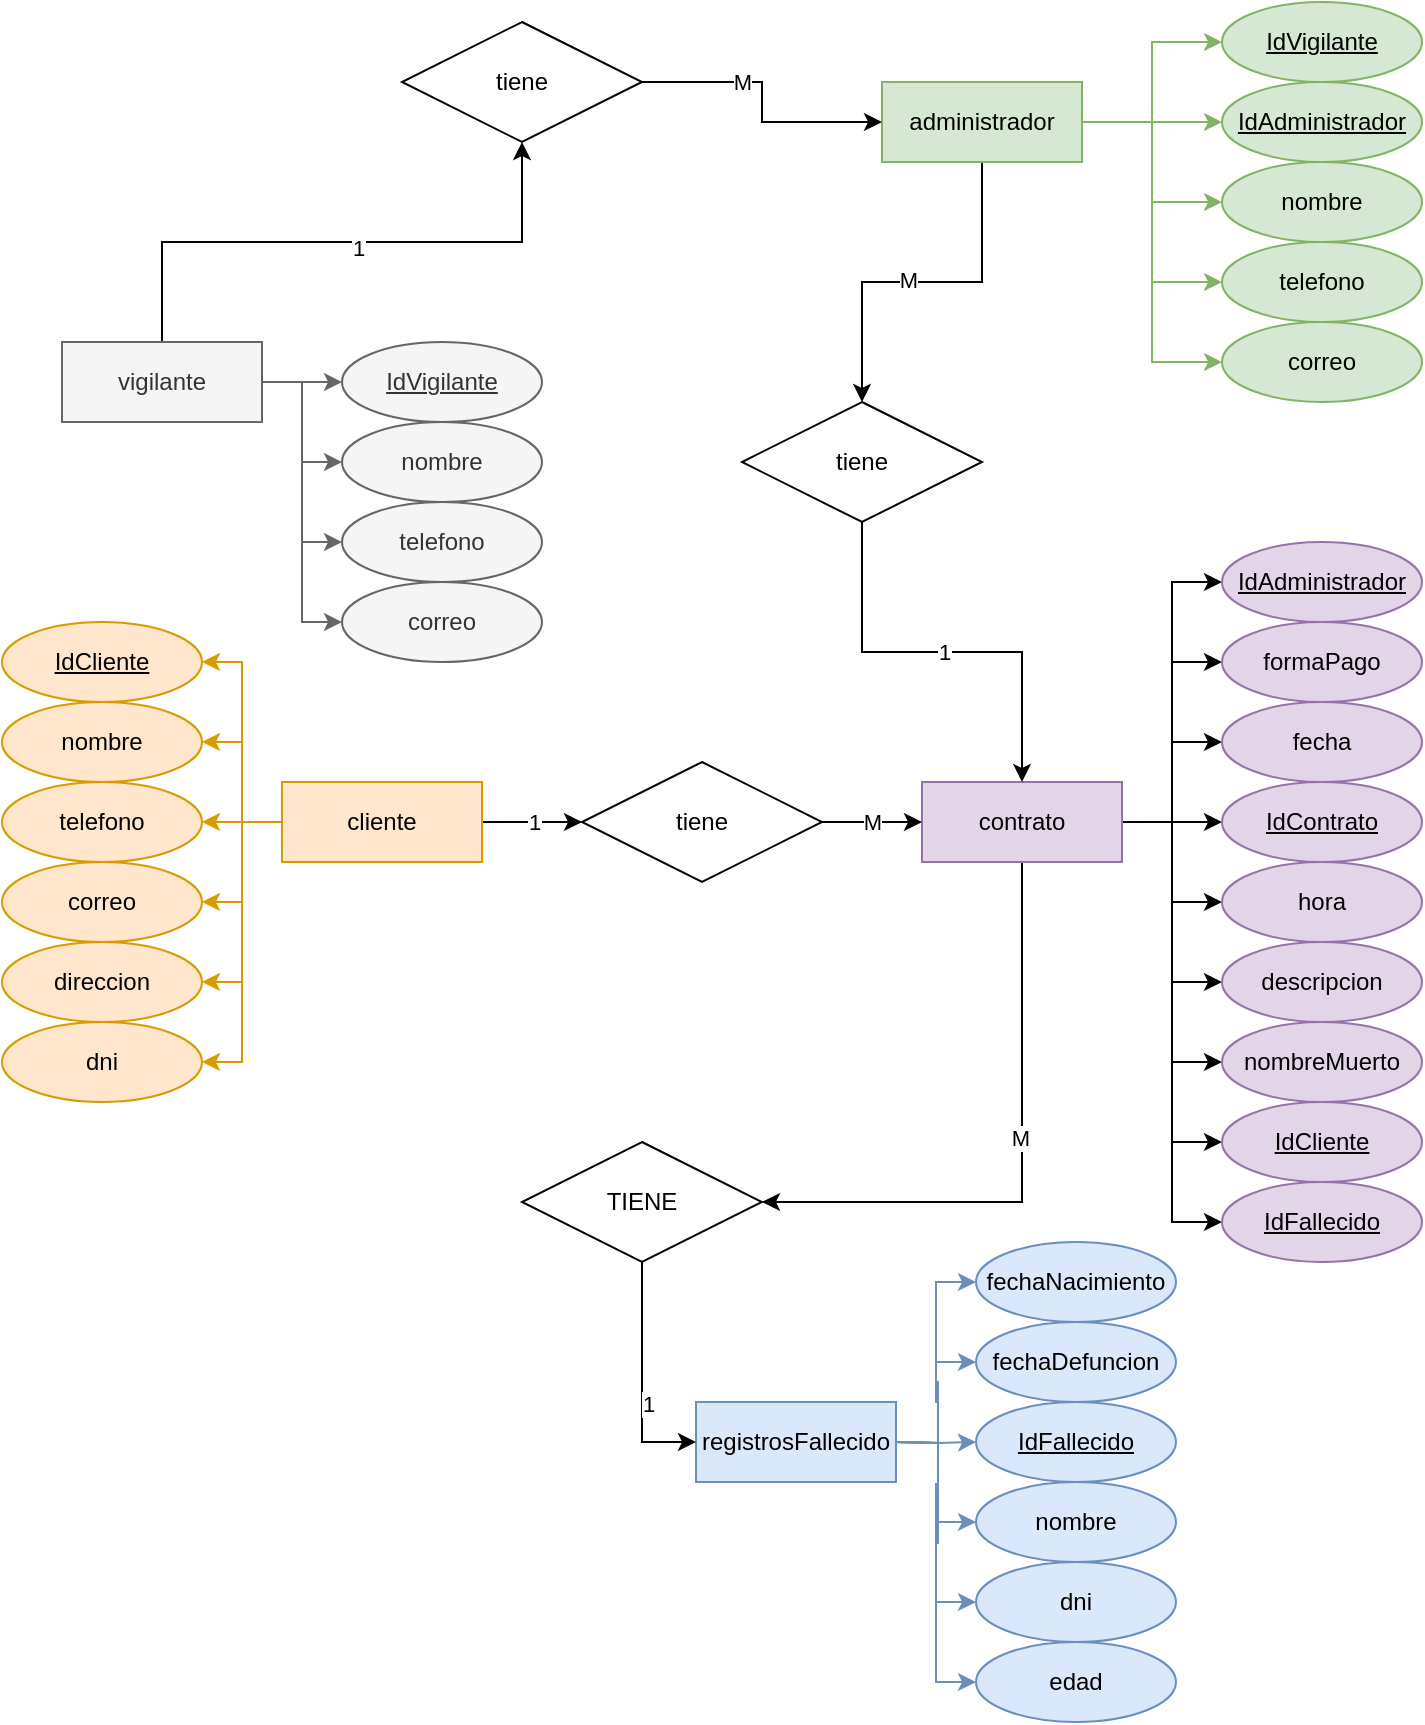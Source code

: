 <mxfile version="24.2.2" type="github">
  <diagram id="R2lEEEUBdFMjLlhIrx00" name="Page-1">
    <mxGraphModel dx="1639" dy="946" grid="1" gridSize="10" guides="1" tooltips="1" connect="1" arrows="1" fold="1" page="1" pageScale="1" pageWidth="850" pageHeight="1100" math="0" shadow="0" extFonts="Permanent Marker^https://fonts.googleapis.com/css?family=Permanent+Marker">
      <root>
        <mxCell id="0" />
        <mxCell id="1" parent="0" />
        <mxCell id="orwoNpzJjQgzfBhsVVfo-14" style="edgeStyle=orthogonalEdgeStyle;rounded=0;orthogonalLoop=1;jettySize=auto;html=1;entryX=1;entryY=0.5;entryDx=0;entryDy=0;fillColor=#ffe6cc;strokeColor=#d79b00;" parent="1" source="orwoNpzJjQgzfBhsVVfo-1" target="orwoNpzJjQgzfBhsVVfo-11" edge="1">
          <mxGeometry relative="1" as="geometry" />
        </mxCell>
        <mxCell id="orwoNpzJjQgzfBhsVVfo-15" style="edgeStyle=orthogonalEdgeStyle;rounded=0;orthogonalLoop=1;jettySize=auto;html=1;fillColor=#ffe6cc;strokeColor=#d79b00;" parent="1" source="orwoNpzJjQgzfBhsVVfo-1" target="orwoNpzJjQgzfBhsVVfo-9" edge="1">
          <mxGeometry relative="1" as="geometry" />
        </mxCell>
        <mxCell id="orwoNpzJjQgzfBhsVVfo-16" style="edgeStyle=orthogonalEdgeStyle;rounded=0;orthogonalLoop=1;jettySize=auto;html=1;entryX=1;entryY=0.5;entryDx=0;entryDy=0;fillColor=#ffe6cc;strokeColor=#d79b00;" parent="1" source="orwoNpzJjQgzfBhsVVfo-1" target="orwoNpzJjQgzfBhsVVfo-7" edge="1">
          <mxGeometry relative="1" as="geometry" />
        </mxCell>
        <mxCell id="orwoNpzJjQgzfBhsVVfo-17" style="edgeStyle=orthogonalEdgeStyle;rounded=0;orthogonalLoop=1;jettySize=auto;html=1;entryX=1;entryY=0.5;entryDx=0;entryDy=0;fillColor=#ffe6cc;strokeColor=#d79b00;" parent="1" source="orwoNpzJjQgzfBhsVVfo-1" target="orwoNpzJjQgzfBhsVVfo-12" edge="1">
          <mxGeometry relative="1" as="geometry" />
        </mxCell>
        <mxCell id="orwoNpzJjQgzfBhsVVfo-18" style="edgeStyle=orthogonalEdgeStyle;rounded=0;orthogonalLoop=1;jettySize=auto;html=1;entryX=1;entryY=0.5;entryDx=0;entryDy=0;fillColor=#ffe6cc;strokeColor=#d79b00;" parent="1" source="orwoNpzJjQgzfBhsVVfo-1" target="orwoNpzJjQgzfBhsVVfo-13" edge="1">
          <mxGeometry relative="1" as="geometry" />
        </mxCell>
        <mxCell id="orwoNpzJjQgzfBhsVVfo-54" style="edgeStyle=orthogonalEdgeStyle;rounded=0;orthogonalLoop=1;jettySize=auto;html=1;entryX=1;entryY=0.5;entryDx=0;entryDy=0;fillColor=#ffe6cc;strokeColor=#d79b00;" parent="1" source="orwoNpzJjQgzfBhsVVfo-1" target="orwoNpzJjQgzfBhsVVfo-51" edge="1">
          <mxGeometry relative="1" as="geometry" />
        </mxCell>
        <mxCell id="orwoNpzJjQgzfBhsVVfo-78" value="" style="edgeStyle=orthogonalEdgeStyle;rounded=0;orthogonalLoop=1;jettySize=auto;html=1;" parent="1" source="orwoNpzJjQgzfBhsVVfo-1" target="orwoNpzJjQgzfBhsVVfo-77" edge="1">
          <mxGeometry relative="1" as="geometry" />
        </mxCell>
        <mxCell id="orwoNpzJjQgzfBhsVVfo-86" value="1" style="edgeLabel;html=1;align=center;verticalAlign=middle;resizable=0;points=[];" parent="orwoNpzJjQgzfBhsVVfo-78" vertex="1" connectable="0">
          <mxGeometry x="0.04" relative="1" as="geometry">
            <mxPoint as="offset" />
          </mxGeometry>
        </mxCell>
        <mxCell id="orwoNpzJjQgzfBhsVVfo-1" value="cliente" style="whiteSpace=wrap;html=1;align=center;fillColor=#ffe6cc;strokeColor=#d79b00;" parent="1" vertex="1">
          <mxGeometry x="200" y="490" width="100" height="40" as="geometry" />
        </mxCell>
        <mxCell id="orwoNpzJjQgzfBhsVVfo-108" style="edgeStyle=orthogonalEdgeStyle;rounded=0;orthogonalLoop=1;jettySize=auto;html=1;entryX=0;entryY=0.5;entryDx=0;entryDy=0;fillColor=#d5e8d4;strokeColor=#82b366;" parent="1" source="orwoNpzJjQgzfBhsVVfo-2" target="orwoNpzJjQgzfBhsVVfo-100" edge="1">
          <mxGeometry relative="1" as="geometry" />
        </mxCell>
        <mxCell id="orwoNpzJjQgzfBhsVVfo-109" style="edgeStyle=orthogonalEdgeStyle;rounded=0;orthogonalLoop=1;jettySize=auto;html=1;entryX=0;entryY=0.5;entryDx=0;entryDy=0;fillColor=#d5e8d4;strokeColor=#82b366;" parent="1" source="orwoNpzJjQgzfBhsVVfo-2" target="orwoNpzJjQgzfBhsVVfo-101" edge="1">
          <mxGeometry relative="1" as="geometry" />
        </mxCell>
        <mxCell id="orwoNpzJjQgzfBhsVVfo-110" style="edgeStyle=orthogonalEdgeStyle;rounded=0;orthogonalLoop=1;jettySize=auto;html=1;entryX=0;entryY=0.5;entryDx=0;entryDy=0;fillColor=#d5e8d4;strokeColor=#82b366;" parent="1" source="orwoNpzJjQgzfBhsVVfo-2" target="orwoNpzJjQgzfBhsVVfo-102" edge="1">
          <mxGeometry relative="1" as="geometry" />
        </mxCell>
        <mxCell id="orwoNpzJjQgzfBhsVVfo-111" style="edgeStyle=orthogonalEdgeStyle;rounded=0;orthogonalLoop=1;jettySize=auto;html=1;entryX=0;entryY=0.5;entryDx=0;entryDy=0;fillColor=#d5e8d4;strokeColor=#82b366;" parent="1" source="orwoNpzJjQgzfBhsVVfo-2" target="orwoNpzJjQgzfBhsVVfo-103" edge="1">
          <mxGeometry relative="1" as="geometry" />
        </mxCell>
        <mxCell id="g3KaiuwsaUGsoX71V1ZJ-22" style="edgeStyle=orthogonalEdgeStyle;rounded=0;orthogonalLoop=1;jettySize=auto;html=1;entryX=0;entryY=0.5;entryDx=0;entryDy=0;fillColor=#d5e8d4;strokeColor=#82b366;" edge="1" parent="1" source="orwoNpzJjQgzfBhsVVfo-2" target="g3KaiuwsaUGsoX71V1ZJ-21">
          <mxGeometry relative="1" as="geometry" />
        </mxCell>
        <mxCell id="g3KaiuwsaUGsoX71V1ZJ-23" style="edgeStyle=orthogonalEdgeStyle;rounded=0;orthogonalLoop=1;jettySize=auto;html=1;entryX=0.5;entryY=0;entryDx=0;entryDy=0;" edge="1" parent="1" source="orwoNpzJjQgzfBhsVVfo-2" target="g3KaiuwsaUGsoX71V1ZJ-6">
          <mxGeometry relative="1" as="geometry" />
        </mxCell>
        <mxCell id="g3KaiuwsaUGsoX71V1ZJ-24" value="M" style="edgeLabel;html=1;align=center;verticalAlign=middle;resizable=0;points=[];" vertex="1" connectable="0" parent="g3KaiuwsaUGsoX71V1ZJ-23">
          <mxGeometry x="0.076" y="-1" relative="1" as="geometry">
            <mxPoint as="offset" />
          </mxGeometry>
        </mxCell>
        <mxCell id="orwoNpzJjQgzfBhsVVfo-2" value="administrador" style="whiteSpace=wrap;html=1;align=center;fillColor=#d5e8d4;strokeColor=#82b366;" parent="1" vertex="1">
          <mxGeometry x="500" y="140" width="100" height="40" as="geometry" />
        </mxCell>
        <mxCell id="orwoNpzJjQgzfBhsVVfo-58" style="edgeStyle=orthogonalEdgeStyle;rounded=0;orthogonalLoop=1;jettySize=auto;html=1;entryX=0;entryY=0.5;entryDx=0;entryDy=0;fillColor=#dae8fc;strokeColor=#6c8ebf;" parent="1" target="orwoNpzJjQgzfBhsVVfo-56" edge="1">
          <mxGeometry relative="1" as="geometry">
            <mxPoint x="507" y="820" as="sourcePoint" />
          </mxGeometry>
        </mxCell>
        <mxCell id="orwoNpzJjQgzfBhsVVfo-59" style="edgeStyle=orthogonalEdgeStyle;rounded=0;orthogonalLoop=1;jettySize=auto;html=1;entryX=0;entryY=0.5;entryDx=0;entryDy=0;fillColor=#dae8fc;strokeColor=#6c8ebf;" parent="1" target="orwoNpzJjQgzfBhsVVfo-49" edge="1">
          <mxGeometry relative="1" as="geometry">
            <mxPoint x="507" y="820" as="sourcePoint" />
          </mxGeometry>
        </mxCell>
        <mxCell id="orwoNpzJjQgzfBhsVVfo-60" style="edgeStyle=orthogonalEdgeStyle;rounded=0;orthogonalLoop=1;jettySize=auto;html=1;entryX=0;entryY=0.5;entryDx=0;entryDy=0;fillColor=#dae8fc;strokeColor=#6c8ebf;" parent="1" target="orwoNpzJjQgzfBhsVVfo-48" edge="1">
          <mxGeometry relative="1" as="geometry">
            <mxPoint x="507" y="820" as="sourcePoint" />
          </mxGeometry>
        </mxCell>
        <mxCell id="orwoNpzJjQgzfBhsVVfo-61" style="edgeStyle=orthogonalEdgeStyle;rounded=0;orthogonalLoop=1;jettySize=auto;html=1;entryX=0;entryY=0.5;entryDx=0;entryDy=0;fillColor=#dae8fc;strokeColor=#6c8ebf;" parent="1" target="orwoNpzJjQgzfBhsVVfo-50" edge="1">
          <mxGeometry relative="1" as="geometry">
            <mxPoint x="507" y="820" as="sourcePoint" />
          </mxGeometry>
        </mxCell>
        <mxCell id="orwoNpzJjQgzfBhsVVfo-62" style="edgeStyle=orthogonalEdgeStyle;rounded=0;orthogonalLoop=1;jettySize=auto;html=1;entryX=0;entryY=0.5;entryDx=0;entryDy=0;fillColor=#dae8fc;strokeColor=#6c8ebf;" parent="1" target="orwoNpzJjQgzfBhsVVfo-55" edge="1">
          <mxGeometry relative="1" as="geometry">
            <mxPoint x="507" y="820" as="sourcePoint" />
          </mxGeometry>
        </mxCell>
        <mxCell id="orwoNpzJjQgzfBhsVVfo-63" style="edgeStyle=orthogonalEdgeStyle;rounded=0;orthogonalLoop=1;jettySize=auto;html=1;entryX=0;entryY=0.5;entryDx=0;entryDy=0;fillColor=#dae8fc;strokeColor=#6c8ebf;" parent="1" target="orwoNpzJjQgzfBhsVVfo-57" edge="1">
          <mxGeometry relative="1" as="geometry">
            <mxPoint x="507" y="820" as="sourcePoint" />
          </mxGeometry>
        </mxCell>
        <mxCell id="orwoNpzJjQgzfBhsVVfo-3" value="registrosFallecido" style="whiteSpace=wrap;html=1;align=center;fillColor=#dae8fc;strokeColor=#6c8ebf;" parent="1" vertex="1">
          <mxGeometry x="407" y="800" width="100" height="40" as="geometry" />
        </mxCell>
        <mxCell id="orwoNpzJjQgzfBhsVVfo-150" style="edgeStyle=orthogonalEdgeStyle;rounded=0;orthogonalLoop=1;jettySize=auto;html=1;entryX=0;entryY=0.5;entryDx=0;entryDy=0;fillColor=#f5f5f5;strokeColor=#666666;" parent="1" source="orwoNpzJjQgzfBhsVVfo-4" target="orwoNpzJjQgzfBhsVVfo-146" edge="1">
          <mxGeometry relative="1" as="geometry" />
        </mxCell>
        <mxCell id="orwoNpzJjQgzfBhsVVfo-151" style="edgeStyle=orthogonalEdgeStyle;rounded=0;orthogonalLoop=1;jettySize=auto;html=1;entryX=0;entryY=0.5;entryDx=0;entryDy=0;fillColor=#f5f5f5;strokeColor=#666666;" parent="1" source="orwoNpzJjQgzfBhsVVfo-4" target="orwoNpzJjQgzfBhsVVfo-147" edge="1">
          <mxGeometry relative="1" as="geometry" />
        </mxCell>
        <mxCell id="orwoNpzJjQgzfBhsVVfo-152" style="edgeStyle=orthogonalEdgeStyle;rounded=0;orthogonalLoop=1;jettySize=auto;html=1;entryX=0;entryY=0.5;entryDx=0;entryDy=0;fillColor=#f5f5f5;strokeColor=#666666;" parent="1" source="orwoNpzJjQgzfBhsVVfo-4" target="orwoNpzJjQgzfBhsVVfo-148" edge="1">
          <mxGeometry relative="1" as="geometry" />
        </mxCell>
        <mxCell id="orwoNpzJjQgzfBhsVVfo-153" style="edgeStyle=orthogonalEdgeStyle;rounded=0;orthogonalLoop=1;jettySize=auto;html=1;entryX=0;entryY=0.5;entryDx=0;entryDy=0;fillColor=#f5f5f5;strokeColor=#666666;" parent="1" source="orwoNpzJjQgzfBhsVVfo-4" target="orwoNpzJjQgzfBhsVVfo-149" edge="1">
          <mxGeometry relative="1" as="geometry" />
        </mxCell>
        <mxCell id="g3KaiuwsaUGsoX71V1ZJ-15" style="edgeStyle=orthogonalEdgeStyle;rounded=0;orthogonalLoop=1;jettySize=auto;html=1;entryX=0.5;entryY=1;entryDx=0;entryDy=0;" edge="1" parent="1" source="orwoNpzJjQgzfBhsVVfo-4" target="g3KaiuwsaUGsoX71V1ZJ-14">
          <mxGeometry relative="1" as="geometry">
            <Array as="points">
              <mxPoint x="140" y="220" />
              <mxPoint x="320" y="220" />
            </Array>
          </mxGeometry>
        </mxCell>
        <mxCell id="g3KaiuwsaUGsoX71V1ZJ-18" value="1" style="edgeLabel;html=1;align=center;verticalAlign=middle;resizable=0;points=[];" vertex="1" connectable="0" parent="g3KaiuwsaUGsoX71V1ZJ-15">
          <mxGeometry x="0.058" y="-3" relative="1" as="geometry">
            <mxPoint as="offset" />
          </mxGeometry>
        </mxCell>
        <mxCell id="orwoNpzJjQgzfBhsVVfo-4" value="vigilante" style="whiteSpace=wrap;html=1;align=center;fillColor=#f5f5f5;strokeColor=#666666;fontColor=#333333;" parent="1" vertex="1">
          <mxGeometry x="90" y="270" width="100" height="40" as="geometry" />
        </mxCell>
        <mxCell id="orwoNpzJjQgzfBhsVVfo-71" style="edgeStyle=orthogonalEdgeStyle;rounded=0;orthogonalLoop=1;jettySize=auto;html=1;entryX=0;entryY=0.5;entryDx=0;entryDy=0;" parent="1" source="orwoNpzJjQgzfBhsVVfo-5" target="orwoNpzJjQgzfBhsVVfo-67" edge="1">
          <mxGeometry relative="1" as="geometry" />
        </mxCell>
        <mxCell id="orwoNpzJjQgzfBhsVVfo-72" style="edgeStyle=orthogonalEdgeStyle;rounded=0;orthogonalLoop=1;jettySize=auto;html=1;entryX=0;entryY=0.5;entryDx=0;entryDy=0;" parent="1" source="orwoNpzJjQgzfBhsVVfo-5" target="orwoNpzJjQgzfBhsVVfo-70" edge="1">
          <mxGeometry relative="1" as="geometry" />
        </mxCell>
        <mxCell id="orwoNpzJjQgzfBhsVVfo-73" style="edgeStyle=orthogonalEdgeStyle;rounded=0;orthogonalLoop=1;jettySize=auto;html=1;entryX=0;entryY=0.5;entryDx=0;entryDy=0;" parent="1" source="orwoNpzJjQgzfBhsVVfo-5" target="orwoNpzJjQgzfBhsVVfo-65" edge="1">
          <mxGeometry relative="1" as="geometry" />
        </mxCell>
        <mxCell id="orwoNpzJjQgzfBhsVVfo-74" style="edgeStyle=orthogonalEdgeStyle;rounded=0;orthogonalLoop=1;jettySize=auto;html=1;entryX=0;entryY=0.5;entryDx=0;entryDy=0;" parent="1" source="orwoNpzJjQgzfBhsVVfo-5" target="orwoNpzJjQgzfBhsVVfo-64" edge="1">
          <mxGeometry relative="1" as="geometry" />
        </mxCell>
        <mxCell id="orwoNpzJjQgzfBhsVVfo-75" style="edgeStyle=orthogonalEdgeStyle;rounded=0;orthogonalLoop=1;jettySize=auto;html=1;entryX=0;entryY=0.5;entryDx=0;entryDy=0;" parent="1" source="orwoNpzJjQgzfBhsVVfo-5" target="orwoNpzJjQgzfBhsVVfo-66" edge="1">
          <mxGeometry relative="1" as="geometry" />
        </mxCell>
        <mxCell id="orwoNpzJjQgzfBhsVVfo-76" style="edgeStyle=orthogonalEdgeStyle;rounded=0;orthogonalLoop=1;jettySize=auto;html=1;entryX=0;entryY=0.5;entryDx=0;entryDy=0;" parent="1" source="orwoNpzJjQgzfBhsVVfo-5" target="orwoNpzJjQgzfBhsVVfo-69" edge="1">
          <mxGeometry relative="1" as="geometry" />
        </mxCell>
        <mxCell id="orwoNpzJjQgzfBhsVVfo-89" style="edgeStyle=orthogonalEdgeStyle;rounded=0;orthogonalLoop=1;jettySize=auto;html=1;entryX=0;entryY=0.5;entryDx=0;entryDy=0;" parent="1" source="orwoNpzJjQgzfBhsVVfo-5" target="orwoNpzJjQgzfBhsVVfo-88" edge="1">
          <mxGeometry relative="1" as="geometry" />
        </mxCell>
        <mxCell id="orwoNpzJjQgzfBhsVVfo-95" style="edgeStyle=orthogonalEdgeStyle;rounded=0;orthogonalLoop=1;jettySize=auto;html=1;entryX=1;entryY=0.5;entryDx=0;entryDy=0;" parent="1" source="orwoNpzJjQgzfBhsVVfo-5" target="orwoNpzJjQgzfBhsVVfo-90" edge="1">
          <mxGeometry relative="1" as="geometry">
            <Array as="points">
              <mxPoint x="570" y="700" />
            </Array>
          </mxGeometry>
        </mxCell>
        <mxCell id="orwoNpzJjQgzfBhsVVfo-96" value="M" style="edgeLabel;html=1;align=center;verticalAlign=middle;resizable=0;points=[];" parent="orwoNpzJjQgzfBhsVVfo-95" vertex="1" connectable="0">
          <mxGeometry x="-0.08" y="-1" relative="1" as="geometry">
            <mxPoint as="offset" />
          </mxGeometry>
        </mxCell>
        <mxCell id="orwoNpzJjQgzfBhsVVfo-99" style="edgeStyle=orthogonalEdgeStyle;rounded=0;orthogonalLoop=1;jettySize=auto;html=1;entryX=0;entryY=0.5;entryDx=0;entryDy=0;" parent="1" source="orwoNpzJjQgzfBhsVVfo-5" target="orwoNpzJjQgzfBhsVVfo-98" edge="1">
          <mxGeometry relative="1" as="geometry" />
        </mxCell>
        <mxCell id="orwoNpzJjQgzfBhsVVfo-134" style="edgeStyle=orthogonalEdgeStyle;rounded=0;orthogonalLoop=1;jettySize=auto;html=1;entryX=0;entryY=0.5;entryDx=0;entryDy=0;" parent="1" source="orwoNpzJjQgzfBhsVVfo-5" target="orwoNpzJjQgzfBhsVVfo-130" edge="1">
          <mxGeometry relative="1" as="geometry" />
        </mxCell>
        <mxCell id="orwoNpzJjQgzfBhsVVfo-5" value="contrato" style="whiteSpace=wrap;html=1;align=center;fillColor=#e1d5e7;strokeColor=#9673a6;" parent="1" vertex="1">
          <mxGeometry x="520" y="490" width="100" height="40" as="geometry" />
        </mxCell>
        <mxCell id="orwoNpzJjQgzfBhsVVfo-7" value="IdCliente" style="ellipse;whiteSpace=wrap;html=1;align=center;fontStyle=4;fillColor=#ffe6cc;strokeColor=#d79b00;" parent="1" vertex="1">
          <mxGeometry x="60" y="410" width="100" height="40" as="geometry" />
        </mxCell>
        <mxCell id="orwoNpzJjQgzfBhsVVfo-9" value="nombre" style="ellipse;whiteSpace=wrap;html=1;align=center;fillColor=#ffe6cc;strokeColor=#d79b00;" parent="1" vertex="1">
          <mxGeometry x="60" y="450" width="100" height="40" as="geometry" />
        </mxCell>
        <mxCell id="orwoNpzJjQgzfBhsVVfo-11" value="telefono" style="ellipse;whiteSpace=wrap;html=1;align=center;fillColor=#ffe6cc;strokeColor=#d79b00;" parent="1" vertex="1">
          <mxGeometry x="60" y="490" width="100" height="40" as="geometry" />
        </mxCell>
        <mxCell id="orwoNpzJjQgzfBhsVVfo-12" value="correo" style="ellipse;whiteSpace=wrap;html=1;align=center;fillColor=#ffe6cc;strokeColor=#d79b00;" parent="1" vertex="1">
          <mxGeometry x="60" y="530" width="100" height="40" as="geometry" />
        </mxCell>
        <mxCell id="orwoNpzJjQgzfBhsVVfo-13" value="direccion" style="ellipse;whiteSpace=wrap;html=1;align=center;fillColor=#ffe6cc;strokeColor=#d79b00;" parent="1" vertex="1">
          <mxGeometry x="60" y="570" width="100" height="40" as="geometry" />
        </mxCell>
        <mxCell id="orwoNpzJjQgzfBhsVVfo-48" value="IdFallecido" style="ellipse;whiteSpace=wrap;html=1;align=center;fontStyle=4;fillColor=#dae8fc;strokeColor=#6c8ebf;" parent="1" vertex="1">
          <mxGeometry x="547" y="800" width="100" height="40" as="geometry" />
        </mxCell>
        <mxCell id="orwoNpzJjQgzfBhsVVfo-49" value="fechaDefuncion" style="ellipse;whiteSpace=wrap;html=1;align=center;fillColor=#dae8fc;strokeColor=#6c8ebf;" parent="1" vertex="1">
          <mxGeometry x="547" y="760" width="100" height="40" as="geometry" />
        </mxCell>
        <mxCell id="orwoNpzJjQgzfBhsVVfo-50" value="nombre" style="ellipse;whiteSpace=wrap;html=1;align=center;fillColor=#dae8fc;strokeColor=#6c8ebf;" parent="1" vertex="1">
          <mxGeometry x="547" y="840" width="100" height="40" as="geometry" />
        </mxCell>
        <mxCell id="orwoNpzJjQgzfBhsVVfo-51" value="dni" style="ellipse;whiteSpace=wrap;html=1;align=center;fillColor=#ffe6cc;strokeColor=#d79b00;" parent="1" vertex="1">
          <mxGeometry x="60" y="610" width="100" height="40" as="geometry" />
        </mxCell>
        <mxCell id="orwoNpzJjQgzfBhsVVfo-55" value="dni" style="ellipse;whiteSpace=wrap;html=1;align=center;fillColor=#dae8fc;strokeColor=#6c8ebf;" parent="1" vertex="1">
          <mxGeometry x="547" y="880" width="100" height="40" as="geometry" />
        </mxCell>
        <mxCell id="orwoNpzJjQgzfBhsVVfo-56" value="fechaNacimiento" style="ellipse;whiteSpace=wrap;html=1;align=center;fillColor=#dae8fc;strokeColor=#6c8ebf;" parent="1" vertex="1">
          <mxGeometry x="547" y="720" width="100" height="40" as="geometry" />
        </mxCell>
        <mxCell id="orwoNpzJjQgzfBhsVVfo-57" value="edad" style="ellipse;whiteSpace=wrap;html=1;align=center;fillColor=#dae8fc;strokeColor=#6c8ebf;" parent="1" vertex="1">
          <mxGeometry x="547" y="920" width="100" height="40" as="geometry" />
        </mxCell>
        <mxCell id="orwoNpzJjQgzfBhsVVfo-64" value="IdContrato" style="ellipse;whiteSpace=wrap;html=1;align=center;fontStyle=4;fillColor=#e1d5e7;strokeColor=#9673a6;" parent="1" vertex="1">
          <mxGeometry x="670" y="490" width="100" height="40" as="geometry" />
        </mxCell>
        <mxCell id="orwoNpzJjQgzfBhsVVfo-65" value="fecha" style="ellipse;whiteSpace=wrap;html=1;align=center;fillColor=#e1d5e7;strokeColor=#9673a6;" parent="1" vertex="1">
          <mxGeometry x="670" y="450" width="100" height="40" as="geometry" />
        </mxCell>
        <mxCell id="orwoNpzJjQgzfBhsVVfo-66" value="hora" style="ellipse;whiteSpace=wrap;html=1;align=center;fillColor=#e1d5e7;strokeColor=#9673a6;" parent="1" vertex="1">
          <mxGeometry x="670" y="530" width="100" height="40" as="geometry" />
        </mxCell>
        <mxCell id="orwoNpzJjQgzfBhsVVfo-67" value="formaPago" style="ellipse;whiteSpace=wrap;html=1;align=center;fillColor=#e1d5e7;strokeColor=#9673a6;" parent="1" vertex="1">
          <mxGeometry x="670" y="410" width="100" height="40" as="geometry" />
        </mxCell>
        <mxCell id="orwoNpzJjQgzfBhsVVfo-69" value="descripcion" style="ellipse;whiteSpace=wrap;html=1;align=center;fillColor=#e1d5e7;strokeColor=#9673a6;" parent="1" vertex="1">
          <mxGeometry x="670" y="570" width="100" height="40" as="geometry" />
        </mxCell>
        <mxCell id="orwoNpzJjQgzfBhsVVfo-70" value="nombreMuerto" style="ellipse;whiteSpace=wrap;html=1;align=center;fillColor=#e1d5e7;strokeColor=#9673a6;" parent="1" vertex="1">
          <mxGeometry x="670" y="610" width="100" height="40" as="geometry" />
        </mxCell>
        <mxCell id="orwoNpzJjQgzfBhsVVfo-79" value="" style="edgeStyle=orthogonalEdgeStyle;rounded=0;orthogonalLoop=1;jettySize=auto;html=1;" parent="1" source="orwoNpzJjQgzfBhsVVfo-77" target="orwoNpzJjQgzfBhsVVfo-5" edge="1">
          <mxGeometry relative="1" as="geometry" />
        </mxCell>
        <mxCell id="orwoNpzJjQgzfBhsVVfo-87" value="M" style="edgeLabel;html=1;align=center;verticalAlign=middle;resizable=0;points=[];" parent="orwoNpzJjQgzfBhsVVfo-79" vertex="1" connectable="0">
          <mxGeometry relative="1" as="geometry">
            <mxPoint as="offset" />
          </mxGeometry>
        </mxCell>
        <mxCell id="orwoNpzJjQgzfBhsVVfo-77" value="tiene" style="shape=rhombus;perimeter=rhombusPerimeter;whiteSpace=wrap;html=1;align=center;" parent="1" vertex="1">
          <mxGeometry x="350" y="480" width="120" height="60" as="geometry" />
        </mxCell>
        <mxCell id="orwoNpzJjQgzfBhsVVfo-88" value="IdCliente" style="ellipse;whiteSpace=wrap;html=1;align=center;fontStyle=4;fillColor=#e1d5e7;strokeColor=#9673a6;" parent="1" vertex="1">
          <mxGeometry x="670" y="650" width="100" height="40" as="geometry" />
        </mxCell>
        <mxCell id="orwoNpzJjQgzfBhsVVfo-91" style="edgeStyle=orthogonalEdgeStyle;rounded=0;orthogonalLoop=1;jettySize=auto;html=1;entryX=0;entryY=0.5;entryDx=0;entryDy=0;" parent="1" source="orwoNpzJjQgzfBhsVVfo-90" target="orwoNpzJjQgzfBhsVVfo-3" edge="1">
          <mxGeometry relative="1" as="geometry" />
        </mxCell>
        <mxCell id="orwoNpzJjQgzfBhsVVfo-97" value="1" style="edgeLabel;html=1;align=center;verticalAlign=middle;resizable=0;points=[];" parent="orwoNpzJjQgzfBhsVVfo-91" vertex="1" connectable="0">
          <mxGeometry x="0.212" y="3" relative="1" as="geometry">
            <mxPoint as="offset" />
          </mxGeometry>
        </mxCell>
        <mxCell id="orwoNpzJjQgzfBhsVVfo-90" value="TIENE" style="shape=rhombus;perimeter=rhombusPerimeter;whiteSpace=wrap;html=1;align=center;" parent="1" vertex="1">
          <mxGeometry x="320" y="670" width="120" height="60" as="geometry" />
        </mxCell>
        <mxCell id="orwoNpzJjQgzfBhsVVfo-98" value="IdFallecido" style="ellipse;whiteSpace=wrap;html=1;align=center;fontStyle=4;fillColor=#e1d5e7;strokeColor=#9673a6;" parent="1" vertex="1">
          <mxGeometry x="670" y="690" width="100" height="40" as="geometry" />
        </mxCell>
        <mxCell id="orwoNpzJjQgzfBhsVVfo-100" value="IdAdministrador" style="ellipse;whiteSpace=wrap;html=1;align=center;fontStyle=4;fillColor=#d5e8d4;strokeColor=#82b366;" parent="1" vertex="1">
          <mxGeometry x="670" y="140" width="100" height="40" as="geometry" />
        </mxCell>
        <mxCell id="orwoNpzJjQgzfBhsVVfo-101" value="nombre" style="ellipse;whiteSpace=wrap;html=1;align=center;fillColor=#d5e8d4;strokeColor=#82b366;" parent="1" vertex="1">
          <mxGeometry x="670" y="180" width="100" height="40" as="geometry" />
        </mxCell>
        <mxCell id="orwoNpzJjQgzfBhsVVfo-102" value="telefono" style="ellipse;whiteSpace=wrap;html=1;align=center;fillColor=#d5e8d4;strokeColor=#82b366;" parent="1" vertex="1">
          <mxGeometry x="670" y="220" width="100" height="40" as="geometry" />
        </mxCell>
        <mxCell id="orwoNpzJjQgzfBhsVVfo-103" value="correo" style="ellipse;whiteSpace=wrap;html=1;align=center;fillColor=#d5e8d4;strokeColor=#82b366;" parent="1" vertex="1">
          <mxGeometry x="670" y="260" width="100" height="40" as="geometry" />
        </mxCell>
        <mxCell id="orwoNpzJjQgzfBhsVVfo-130" value="IdAdministrador" style="ellipse;whiteSpace=wrap;html=1;align=center;fontStyle=4;fillColor=#e1d5e7;strokeColor=#9673a6;" parent="1" vertex="1">
          <mxGeometry x="670" y="370" width="100" height="40" as="geometry" />
        </mxCell>
        <mxCell id="orwoNpzJjQgzfBhsVVfo-146" value="IdVigilante" style="ellipse;whiteSpace=wrap;html=1;align=center;fontStyle=4;fillColor=#f5f5f5;strokeColor=#666666;fontColor=#333333;" parent="1" vertex="1">
          <mxGeometry x="230" y="270" width="100" height="40" as="geometry" />
        </mxCell>
        <mxCell id="orwoNpzJjQgzfBhsVVfo-147" value="nombre" style="ellipse;whiteSpace=wrap;html=1;align=center;fillColor=#f5f5f5;strokeColor=#666666;fontColor=#333333;" parent="1" vertex="1">
          <mxGeometry x="230" y="310" width="100" height="40" as="geometry" />
        </mxCell>
        <mxCell id="orwoNpzJjQgzfBhsVVfo-148" value="telefono" style="ellipse;whiteSpace=wrap;html=1;align=center;fillColor=#f5f5f5;strokeColor=#666666;fontColor=#333333;" parent="1" vertex="1">
          <mxGeometry x="230" y="350" width="100" height="40" as="geometry" />
        </mxCell>
        <mxCell id="orwoNpzJjQgzfBhsVVfo-149" value="correo" style="ellipse;whiteSpace=wrap;html=1;align=center;fillColor=#f5f5f5;strokeColor=#666666;fontColor=#333333;" parent="1" vertex="1">
          <mxGeometry x="230" y="390" width="100" height="40" as="geometry" />
        </mxCell>
        <mxCell id="g3KaiuwsaUGsoX71V1ZJ-7" style="edgeStyle=orthogonalEdgeStyle;rounded=0;orthogonalLoop=1;jettySize=auto;html=1;" edge="1" parent="1" source="g3KaiuwsaUGsoX71V1ZJ-6" target="orwoNpzJjQgzfBhsVVfo-5">
          <mxGeometry relative="1" as="geometry" />
        </mxCell>
        <mxCell id="g3KaiuwsaUGsoX71V1ZJ-12" value="1" style="edgeLabel;html=1;align=center;verticalAlign=middle;resizable=0;points=[];" vertex="1" connectable="0" parent="g3KaiuwsaUGsoX71V1ZJ-7">
          <mxGeometry x="0.01" relative="1" as="geometry">
            <mxPoint as="offset" />
          </mxGeometry>
        </mxCell>
        <mxCell id="g3KaiuwsaUGsoX71V1ZJ-6" value="tiene" style="shape=rhombus;perimeter=rhombusPerimeter;whiteSpace=wrap;html=1;align=center;" vertex="1" parent="1">
          <mxGeometry x="430" y="300" width="120" height="60" as="geometry" />
        </mxCell>
        <mxCell id="g3KaiuwsaUGsoX71V1ZJ-16" style="edgeStyle=orthogonalEdgeStyle;rounded=0;orthogonalLoop=1;jettySize=auto;html=1;entryX=0;entryY=0.5;entryDx=0;entryDy=0;" edge="1" parent="1" source="g3KaiuwsaUGsoX71V1ZJ-14" target="orwoNpzJjQgzfBhsVVfo-2">
          <mxGeometry relative="1" as="geometry" />
        </mxCell>
        <mxCell id="g3KaiuwsaUGsoX71V1ZJ-20" value="M" style="edgeLabel;html=1;align=center;verticalAlign=middle;resizable=0;points=[];" vertex="1" connectable="0" parent="g3KaiuwsaUGsoX71V1ZJ-16">
          <mxGeometry x="-0.217" y="-2" relative="1" as="geometry">
            <mxPoint x="-5" y="-2" as="offset" />
          </mxGeometry>
        </mxCell>
        <mxCell id="g3KaiuwsaUGsoX71V1ZJ-14" value="tiene" style="shape=rhombus;perimeter=rhombusPerimeter;whiteSpace=wrap;html=1;align=center;" vertex="1" parent="1">
          <mxGeometry x="260" y="110" width="120" height="60" as="geometry" />
        </mxCell>
        <mxCell id="g3KaiuwsaUGsoX71V1ZJ-21" value="IdVigilante" style="ellipse;whiteSpace=wrap;html=1;align=center;fontStyle=4;fillColor=#d5e8d4;strokeColor=#82b366;" vertex="1" parent="1">
          <mxGeometry x="670" y="100" width="100" height="40" as="geometry" />
        </mxCell>
      </root>
    </mxGraphModel>
  </diagram>
</mxfile>
